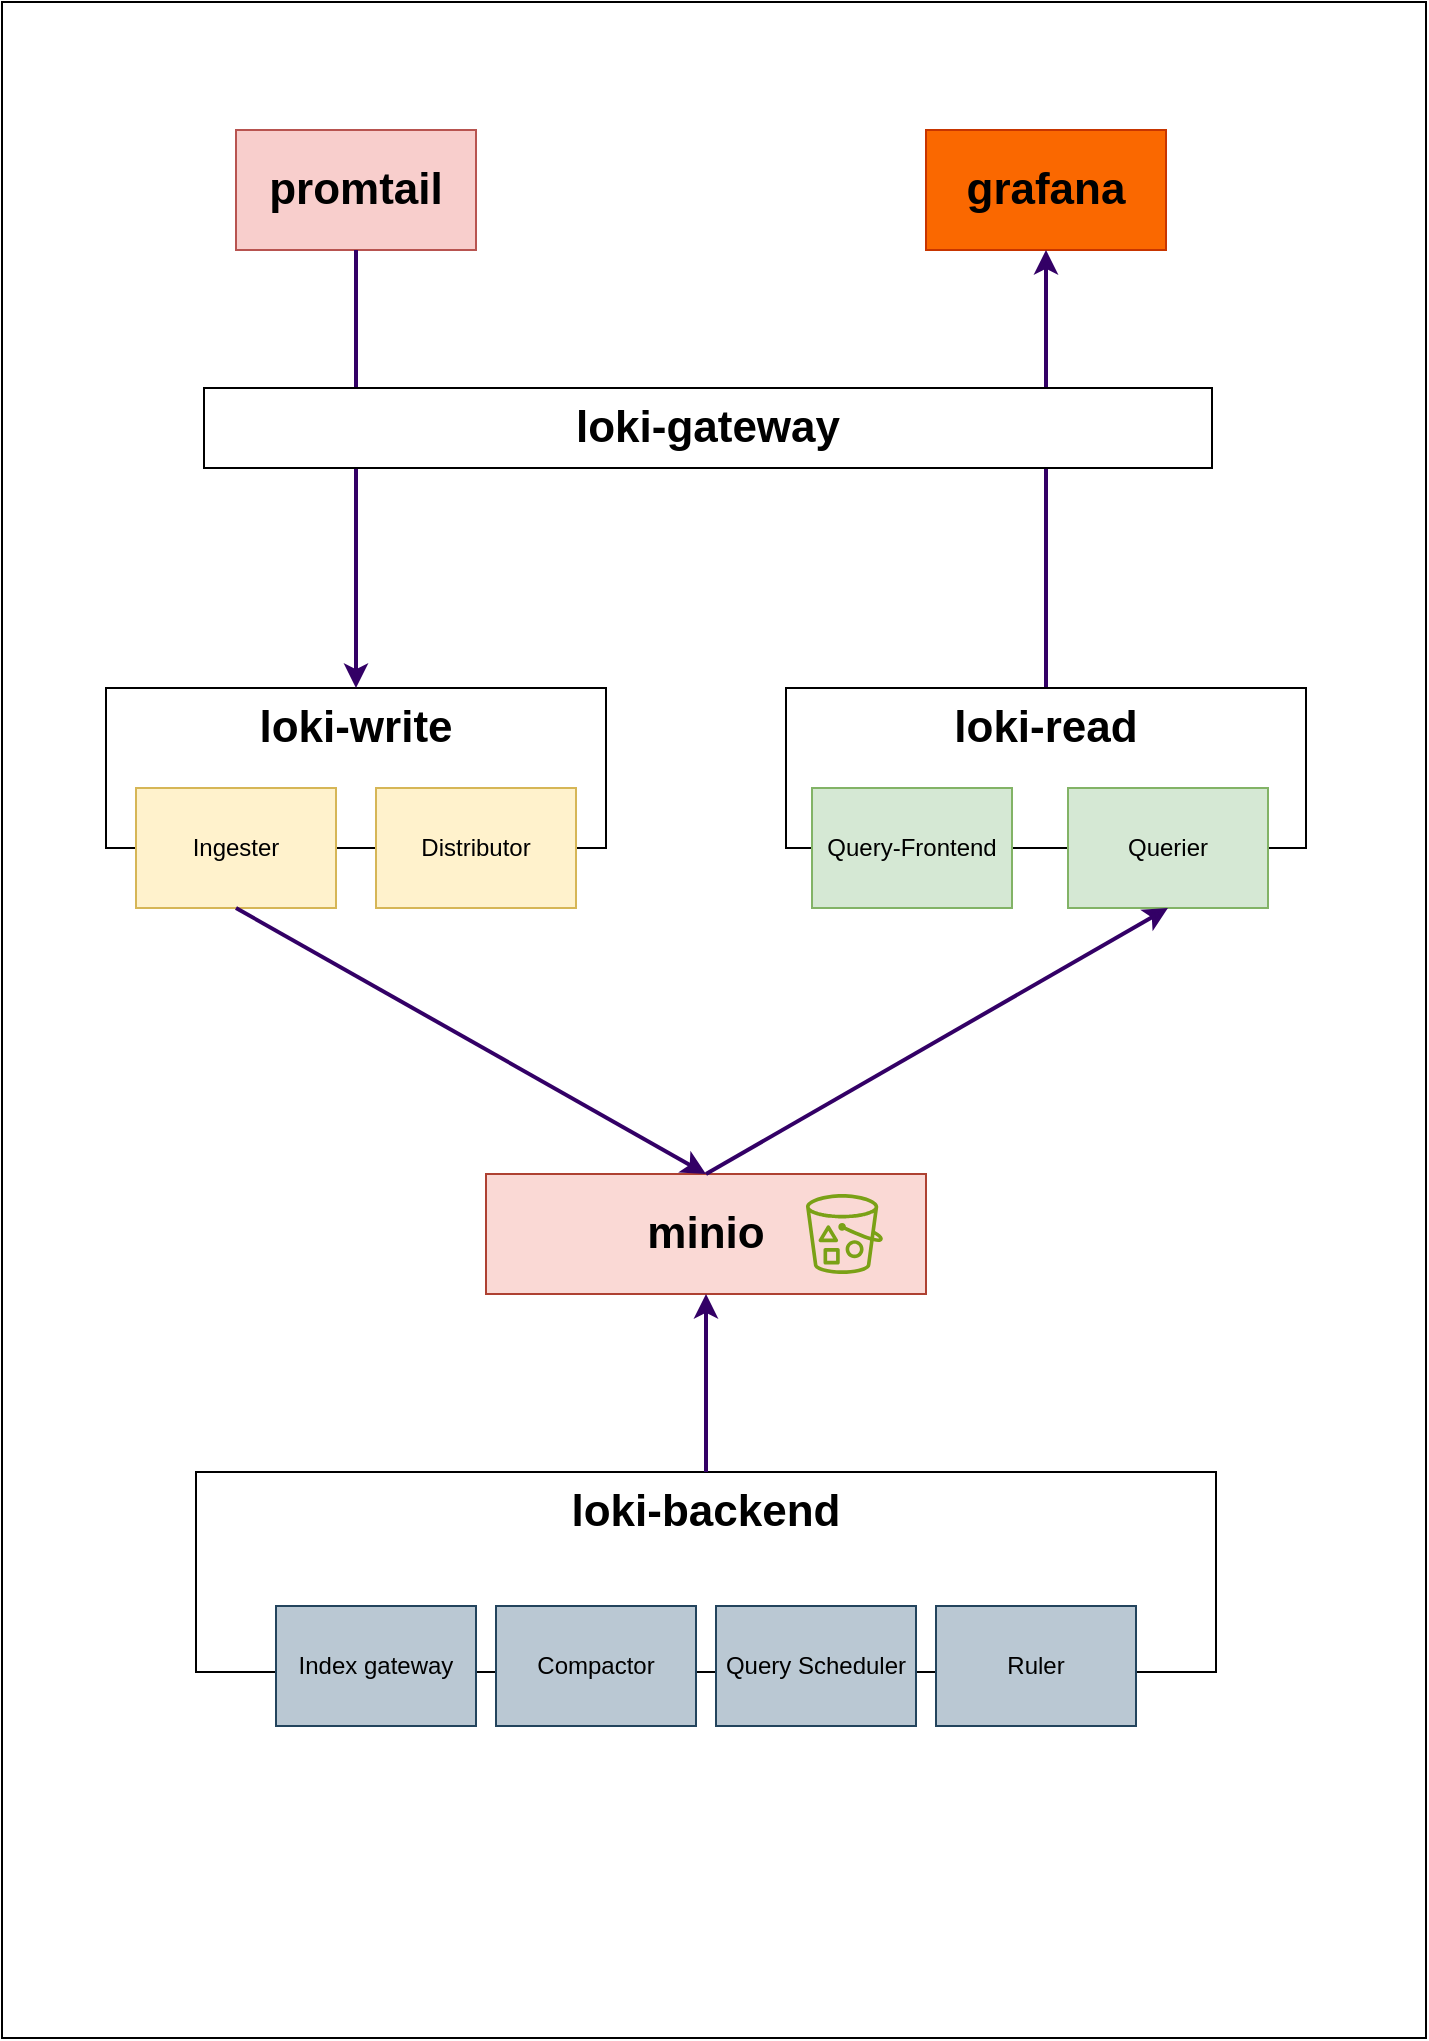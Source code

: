 <mxfile version="24.2.3" type="github">
  <diagram name="Page-1" id="tpmq7KTgLXHAwIFbk8Ce">
    <mxGraphModel dx="1750" dy="1088" grid="0" gridSize="10" guides="1" tooltips="1" connect="1" arrows="1" fold="1" page="1" pageScale="1" pageWidth="850" pageHeight="1100" math="0" shadow="0">
      <root>
        <mxCell id="0" />
        <mxCell id="1" parent="0" />
        <mxCell id="jsRmNSJB02YLj93gW8im-1" value="" style="rounded=0;whiteSpace=wrap;html=1;fillColor=none;" vertex="1" parent="1">
          <mxGeometry x="73" y="51" width="712" height="1018" as="geometry" />
        </mxCell>
        <mxCell id="LnWzgC6E7ghx9RHRUX_3-34" value="" style="group" parent="1" vertex="1" connectable="0">
          <mxGeometry x="125" y="195" width="600" height="711" as="geometry" />
        </mxCell>
        <mxCell id="LnWzgC6E7ghx9RHRUX_3-23" value="promtail" style="rounded=0;whiteSpace=wrap;html=1;fontSize=22;fillColor=#f8cecc;strokeColor=#b85450;fontStyle=1" parent="LnWzgC6E7ghx9RHRUX_3-34" vertex="1">
          <mxGeometry x="65" y="-80" width="120" height="60" as="geometry" />
        </mxCell>
        <mxCell id="LnWzgC6E7ghx9RHRUX_3-24" value="grafana" style="rounded=0;whiteSpace=wrap;html=1;fontSize=22;fillColor=#fa6800;fontColor=#000000;strokeColor=#C73500;fontStyle=1" parent="LnWzgC6E7ghx9RHRUX_3-34" vertex="1">
          <mxGeometry x="410" y="-80" width="120" height="60" as="geometry" />
        </mxCell>
        <mxCell id="LnWzgC6E7ghx9RHRUX_3-25" style="edgeStyle=orthogonalEdgeStyle;rounded=0;orthogonalLoop=1;jettySize=auto;html=1;entryX=0.5;entryY=1;entryDx=0;entryDy=0;strokeWidth=2;strokeColor=#330066;flowAnimation=0;" parent="LnWzgC6E7ghx9RHRUX_3-34" source="LnWzgC6E7ghx9RHRUX_3-10" target="LnWzgC6E7ghx9RHRUX_3-24" edge="1">
          <mxGeometry relative="1" as="geometry" />
        </mxCell>
        <mxCell id="LnWzgC6E7ghx9RHRUX_3-27" value="" style="group;fontStyle=1" parent="LnWzgC6E7ghx9RHRUX_3-34" vertex="1" connectable="0">
          <mxGeometry y="199" width="250" height="120" as="geometry" />
        </mxCell>
        <mxCell id="LnWzgC6E7ghx9RHRUX_3-3" value="loki-write" style="rounded=0;whiteSpace=wrap;html=1;fontSize=22;verticalAlign=top;fontStyle=1" parent="LnWzgC6E7ghx9RHRUX_3-27" vertex="1">
          <mxGeometry width="250" height="80" as="geometry" />
        </mxCell>
        <mxCell id="LnWzgC6E7ghx9RHRUX_3-6" value="Ingester" style="rounded=0;whiteSpace=wrap;html=1;fillColor=#fff2cc;strokeColor=#d6b656;" parent="LnWzgC6E7ghx9RHRUX_3-27" vertex="1">
          <mxGeometry x="15" y="50" width="100" height="60" as="geometry" />
        </mxCell>
        <mxCell id="LnWzgC6E7ghx9RHRUX_3-7" value="Distributor" style="rounded=0;whiteSpace=wrap;html=1;fillColor=#fff2cc;strokeColor=#d6b656;" parent="LnWzgC6E7ghx9RHRUX_3-27" vertex="1">
          <mxGeometry x="135" y="50" width="100" height="60" as="geometry" />
        </mxCell>
        <mxCell id="LnWzgC6E7ghx9RHRUX_3-26" style="edgeStyle=orthogonalEdgeStyle;rounded=0;orthogonalLoop=1;jettySize=auto;html=1;exitX=0.5;exitY=1;exitDx=0;exitDy=0;strokeWidth=2;strokeColor=#330066;flowAnimation=0;" parent="LnWzgC6E7ghx9RHRUX_3-34" source="LnWzgC6E7ghx9RHRUX_3-23" target="LnWzgC6E7ghx9RHRUX_3-3" edge="1">
          <mxGeometry relative="1" as="geometry" />
        </mxCell>
        <mxCell id="LnWzgC6E7ghx9RHRUX_3-28" value="" style="group" parent="LnWzgC6E7ghx9RHRUX_3-34" vertex="1" connectable="0">
          <mxGeometry x="340" y="199" width="260" height="120" as="geometry" />
        </mxCell>
        <mxCell id="LnWzgC6E7ghx9RHRUX_3-10" value="loki-read" style="rounded=0;whiteSpace=wrap;html=1;fontSize=22;verticalAlign=top;fontStyle=1" parent="LnWzgC6E7ghx9RHRUX_3-28" vertex="1">
          <mxGeometry width="260" height="80" as="geometry" />
        </mxCell>
        <mxCell id="LnWzgC6E7ghx9RHRUX_3-11" value="Query-Frontend" style="rounded=0;whiteSpace=wrap;html=1;fillColor=#d5e8d4;strokeColor=#82b366;" parent="LnWzgC6E7ghx9RHRUX_3-28" vertex="1">
          <mxGeometry x="13" y="50" width="100" height="60" as="geometry" />
        </mxCell>
        <mxCell id="LnWzgC6E7ghx9RHRUX_3-12" value="Querier" style="rounded=0;whiteSpace=wrap;html=1;fillColor=#d5e8d4;strokeColor=#82b366;" parent="LnWzgC6E7ghx9RHRUX_3-28" vertex="1">
          <mxGeometry x="141" y="50" width="100" height="60" as="geometry" />
        </mxCell>
        <mxCell id="LnWzgC6E7ghx9RHRUX_3-29" value="" style="group" parent="LnWzgC6E7ghx9RHRUX_3-34" vertex="1" connectable="0">
          <mxGeometry x="45" y="591" width="510" height="120" as="geometry" />
        </mxCell>
        <mxCell id="LnWzgC6E7ghx9RHRUX_3-16" value="loki-backend" style="rounded=0;whiteSpace=wrap;html=1;fontSize=22;verticalAlign=top;fontStyle=1" parent="LnWzgC6E7ghx9RHRUX_3-29" vertex="1">
          <mxGeometry width="510" height="100" as="geometry" />
        </mxCell>
        <mxCell id="LnWzgC6E7ghx9RHRUX_3-17" value="Index gateway" style="rounded=0;whiteSpace=wrap;html=1;fillColor=#bac8d3;strokeColor=#23445d;" parent="LnWzgC6E7ghx9RHRUX_3-29" vertex="1">
          <mxGeometry x="40" y="67" width="100" height="60" as="geometry" />
        </mxCell>
        <mxCell id="LnWzgC6E7ghx9RHRUX_3-18" value="Compactor" style="rounded=0;whiteSpace=wrap;html=1;fillColor=#bac8d3;strokeColor=#23445d;" parent="LnWzgC6E7ghx9RHRUX_3-29" vertex="1">
          <mxGeometry x="150" y="67" width="100" height="60" as="geometry" />
        </mxCell>
        <mxCell id="LnWzgC6E7ghx9RHRUX_3-19" value="Query Scheduler" style="rounded=0;whiteSpace=wrap;html=1;fillColor=#bac8d3;strokeColor=#23445d;" parent="LnWzgC6E7ghx9RHRUX_3-29" vertex="1">
          <mxGeometry x="260" y="67" width="100" height="60" as="geometry" />
        </mxCell>
        <mxCell id="LnWzgC6E7ghx9RHRUX_3-20" value="Ruler" style="rounded=0;whiteSpace=wrap;html=1;fillColor=#bac8d3;strokeColor=#23445d;" parent="LnWzgC6E7ghx9RHRUX_3-29" vertex="1">
          <mxGeometry x="370" y="67" width="100" height="60" as="geometry" />
        </mxCell>
        <mxCell id="LnWzgC6E7ghx9RHRUX_3-32" value="&lt;b&gt;loki-gateway&lt;/b&gt;" style="rounded=0;whiteSpace=wrap;html=1;fontSize=22;verticalAlign=middle;" parent="LnWzgC6E7ghx9RHRUX_3-34" vertex="1">
          <mxGeometry x="49" y="49" width="504" height="40" as="geometry" />
        </mxCell>
        <mxCell id="LnWzgC6E7ghx9RHRUX_3-33" value="" style="group;fontStyle=1" parent="LnWzgC6E7ghx9RHRUX_3-34" vertex="1" connectable="0">
          <mxGeometry x="190" y="442" width="220" height="60" as="geometry" />
        </mxCell>
        <mxCell id="LnWzgC6E7ghx9RHRUX_3-1" value="minio&lt;br style=&quot;font-size: 22px;&quot;&gt;" style="rounded=0;whiteSpace=wrap;html=1;fontSize=22;fillColor=#fad9d5;strokeColor=#ae4132;fontStyle=1" parent="LnWzgC6E7ghx9RHRUX_3-33" vertex="1">
          <mxGeometry width="220" height="60" as="geometry" />
        </mxCell>
        <mxCell id="LnWzgC6E7ghx9RHRUX_3-31" value="" style="sketch=0;outlineConnect=0;fontColor=#232F3E;gradientColor=none;fillColor=#7AA116;strokeColor=none;dashed=0;verticalLabelPosition=bottom;verticalAlign=top;align=center;html=1;fontSize=12;fontStyle=0;aspect=fixed;pointerEvents=1;shape=mxgraph.aws4.bucket_with_objects;" parent="LnWzgC6E7ghx9RHRUX_3-33" vertex="1">
          <mxGeometry x="160" y="10" width="38.46" height="40" as="geometry" />
        </mxCell>
        <mxCell id="LnWzgC6E7ghx9RHRUX_3-13" style="rounded=0;orthogonalLoop=1;jettySize=auto;html=1;exitX=0.5;exitY=1;exitDx=0;exitDy=0;entryX=0.5;entryY=0;entryDx=0;entryDy=0;strokeWidth=2;strokeColor=#330066;flowAnimation=0;" parent="LnWzgC6E7ghx9RHRUX_3-34" source="LnWzgC6E7ghx9RHRUX_3-6" target="LnWzgC6E7ghx9RHRUX_3-1" edge="1">
          <mxGeometry relative="1" as="geometry" />
        </mxCell>
        <mxCell id="LnWzgC6E7ghx9RHRUX_3-14" style="rounded=0;orthogonalLoop=1;jettySize=auto;html=1;exitX=0.5;exitY=0;exitDx=0;exitDy=0;entryX=0.5;entryY=1;entryDx=0;entryDy=0;strokeWidth=2;strokeColor=#330066;flowAnimation=0;" parent="LnWzgC6E7ghx9RHRUX_3-34" source="LnWzgC6E7ghx9RHRUX_3-1" target="LnWzgC6E7ghx9RHRUX_3-12" edge="1">
          <mxGeometry relative="1" as="geometry" />
        </mxCell>
        <mxCell id="LnWzgC6E7ghx9RHRUX_3-21" style="edgeStyle=orthogonalEdgeStyle;rounded=0;orthogonalLoop=1;jettySize=auto;html=1;exitX=0.5;exitY=0;exitDx=0;exitDy=0;strokeWidth=2;strokeColor=#330066;flowAnimation=0;" parent="LnWzgC6E7ghx9RHRUX_3-34" source="LnWzgC6E7ghx9RHRUX_3-16" target="LnWzgC6E7ghx9RHRUX_3-1" edge="1">
          <mxGeometry relative="1" as="geometry" />
        </mxCell>
      </root>
    </mxGraphModel>
  </diagram>
</mxfile>
